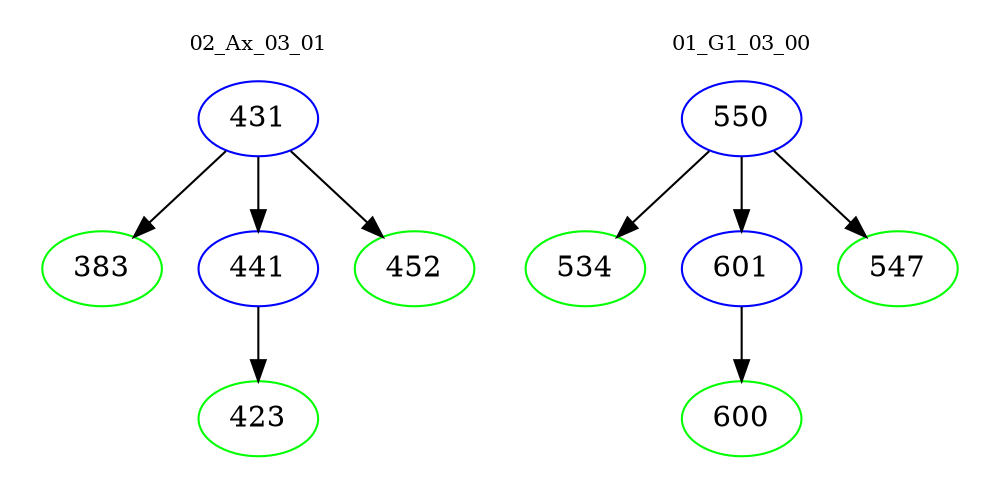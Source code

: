 digraph{
subgraph cluster_0 {
color = white
label = "02_Ax_03_01";
fontsize=10;
T0_431 [label="431", color="blue"]
T0_431 -> T0_383 [color="black"]
T0_383 [label="383", color="green"]
T0_431 -> T0_441 [color="black"]
T0_441 [label="441", color="blue"]
T0_441 -> T0_423 [color="black"]
T0_423 [label="423", color="green"]
T0_431 -> T0_452 [color="black"]
T0_452 [label="452", color="green"]
}
subgraph cluster_1 {
color = white
label = "01_G1_03_00";
fontsize=10;
T1_550 [label="550", color="blue"]
T1_550 -> T1_534 [color="black"]
T1_534 [label="534", color="green"]
T1_550 -> T1_601 [color="black"]
T1_601 [label="601", color="blue"]
T1_601 -> T1_600 [color="black"]
T1_600 [label="600", color="green"]
T1_550 -> T1_547 [color="black"]
T1_547 [label="547", color="green"]
}
}
